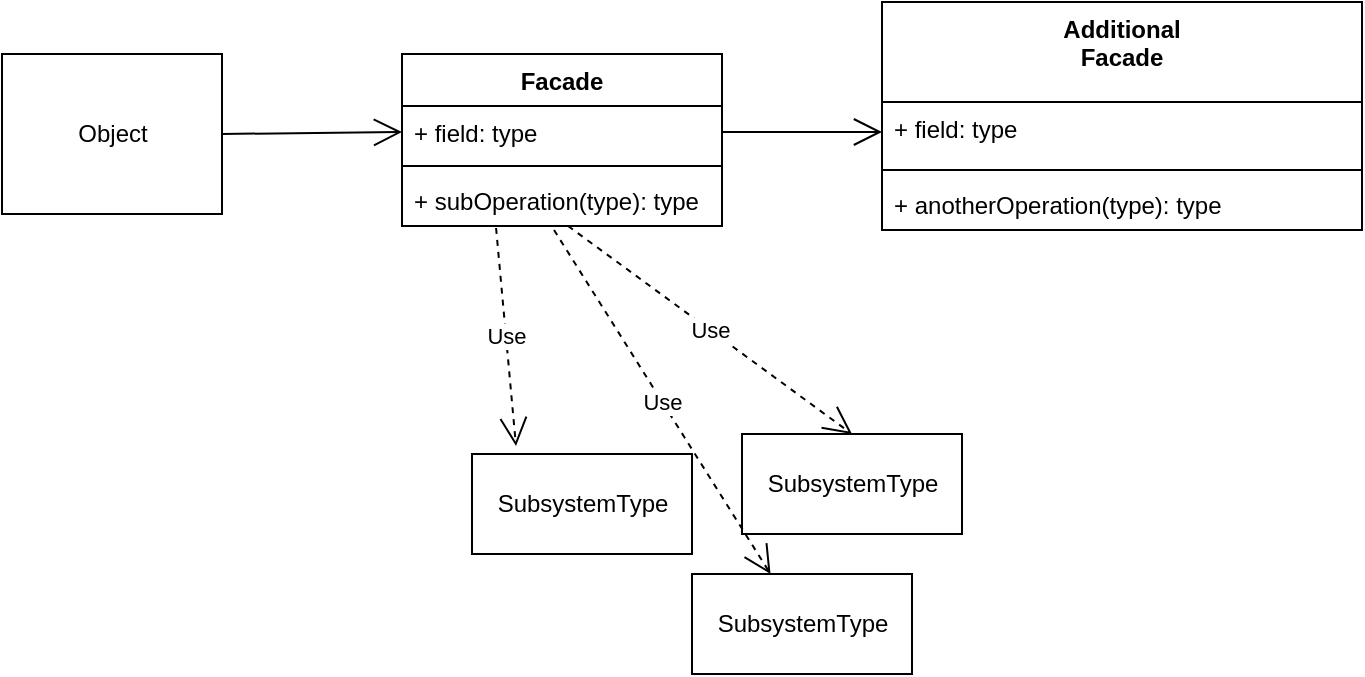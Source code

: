 <mxfile version="14.2.4" type="embed">
    <diagram id="ANkVTq6bgbqRNX8deRL1" name="Page-1">
        <mxGraphModel dx="1611" dy="1175" grid="1" gridSize="10" guides="1" tooltips="1" connect="1" arrows="1" fold="1" page="1" pageScale="1" pageWidth="850" pageHeight="1100" math="0" shadow="0">
            <root>
                <mxCell id="0"/>
                <mxCell id="1" parent="0"/>
                <mxCell id="2" value="Object" style="html=1;" parent="1" vertex="1">
                    <mxGeometry x="80" y="360" width="110" height="80" as="geometry"/>
                </mxCell>
                <mxCell id="3" value="Facade" style="swimlane;fontStyle=1;align=center;verticalAlign=top;childLayout=stackLayout;horizontal=1;startSize=26;horizontalStack=0;resizeParent=1;resizeParentMax=0;resizeLast=0;collapsible=1;marginBottom=0;" parent="1" vertex="1">
                    <mxGeometry x="280" y="360" width="160" height="86" as="geometry">
                        <mxRectangle x="280" y="360" width="70" height="26" as="alternateBounds"/>
                    </mxGeometry>
                </mxCell>
                <mxCell id="4" value="+ field: type" style="text;strokeColor=none;fillColor=none;align=left;verticalAlign=top;spacingLeft=4;spacingRight=4;overflow=hidden;rotatable=0;points=[[0,0.5],[1,0.5]];portConstraint=eastwest;" parent="3" vertex="1">
                    <mxGeometry y="26" width="160" height="26" as="geometry"/>
                </mxCell>
                <mxCell id="5" value="" style="line;strokeWidth=1;fillColor=none;align=left;verticalAlign=middle;spacingTop=-1;spacingLeft=3;spacingRight=3;rotatable=0;labelPosition=right;points=[];portConstraint=eastwest;" parent="3" vertex="1">
                    <mxGeometry y="52" width="160" height="8" as="geometry"/>
                </mxCell>
                <mxCell id="6" value="+ subOperation(type): type" style="text;strokeColor=none;fillColor=none;align=left;verticalAlign=top;spacingLeft=4;spacingRight=4;overflow=hidden;rotatable=0;points=[[0,0.5],[1,0.5]];portConstraint=eastwest;" parent="3" vertex="1">
                    <mxGeometry y="60" width="160" height="26" as="geometry"/>
                </mxCell>
                <mxCell id="11" value="SubsystemType" style="html=1;" parent="1" vertex="1">
                    <mxGeometry x="450" y="550" width="110" height="50" as="geometry"/>
                </mxCell>
                <mxCell id="12" value="SubsystemType" style="html=1;" parent="1" vertex="1">
                    <mxGeometry x="315" y="560" width="110" height="50" as="geometry"/>
                </mxCell>
                <mxCell id="13" value="SubsystemType" style="html=1;" parent="1" vertex="1">
                    <mxGeometry x="425" y="620" width="110" height="50" as="geometry"/>
                </mxCell>
                <mxCell id="14" value="Use" style="endArrow=open;endSize=12;dashed=1;html=1;exitX=0.294;exitY=1.038;exitDx=0;exitDy=0;exitPerimeter=0;entryX=0.2;entryY=-0.08;entryDx=0;entryDy=0;entryPerimeter=0;" parent="1" source="6" target="12" edge="1">
                    <mxGeometry width="160" relative="1" as="geometry">
                        <mxPoint x="420" y="570" as="sourcePoint"/>
                        <mxPoint x="580" y="570" as="targetPoint"/>
                    </mxGeometry>
                </mxCell>
                <mxCell id="15" value="Use" style="endArrow=open;endSize=12;dashed=1;html=1;exitX=0.519;exitY=1;exitDx=0;exitDy=0;exitPerimeter=0;entryX=0.5;entryY=0;entryDx=0;entryDy=0;" parent="1" source="6" target="11" edge="1">
                    <mxGeometry width="160" relative="1" as="geometry">
                        <mxPoint x="337.04" y="456.988" as="sourcePoint"/>
                        <mxPoint x="347" y="566" as="targetPoint"/>
                    </mxGeometry>
                </mxCell>
                <mxCell id="16" value="Use" style="endArrow=open;endSize=12;dashed=1;html=1;exitX=0.475;exitY=1.077;exitDx=0;exitDy=0;exitPerimeter=0;" parent="1" source="6" target="13" edge="1">
                    <mxGeometry width="160" relative="1" as="geometry">
                        <mxPoint x="373.04" y="456" as="sourcePoint"/>
                        <mxPoint x="515" y="560" as="targetPoint"/>
                    </mxGeometry>
                </mxCell>
                <mxCell id="17" value="" style="endArrow=open;endFill=1;endSize=12;html=1;exitX=1;exitY=0.5;exitDx=0;exitDy=0;entryX=0;entryY=0.5;entryDx=0;entryDy=0;" parent="1" source="2" target="4" edge="1">
                    <mxGeometry width="160" relative="1" as="geometry">
                        <mxPoint x="420" y="570" as="sourcePoint"/>
                        <mxPoint x="270" y="400" as="targetPoint"/>
                    </mxGeometry>
                </mxCell>
                <mxCell id="18" value="" style="endArrow=open;endFill=1;endSize=12;html=1;exitX=1;exitY=0.5;exitDx=0;exitDy=0;entryX=0;entryY=0.5;entryDx=0;entryDy=0;" parent="1" source="4" target="8" edge="1">
                    <mxGeometry width="160" relative="1" as="geometry">
                        <mxPoint x="200" y="410" as="sourcePoint"/>
                        <mxPoint x="290" y="409" as="targetPoint"/>
                    </mxGeometry>
                </mxCell>
                <mxCell id="7" value="Additional&#10;Facade" style="swimlane;fontStyle=1;align=center;verticalAlign=top;childLayout=stackLayout;horizontal=1;startSize=50;horizontalStack=0;resizeParent=1;resizeParentMax=0;resizeLast=0;collapsible=1;marginBottom=0;" parent="1" vertex="1">
                    <mxGeometry x="520" y="334" width="240" height="114" as="geometry"/>
                </mxCell>
                <mxCell id="8" value="+ field: type" style="text;strokeColor=none;fillColor=none;align=left;verticalAlign=top;spacingLeft=4;spacingRight=4;overflow=hidden;rotatable=0;points=[[0,0.5],[1,0.5]];portConstraint=eastwest;" parent="7" vertex="1">
                    <mxGeometry y="50" width="240" height="30" as="geometry"/>
                </mxCell>
                <mxCell id="9" value="" style="line;strokeWidth=1;fillColor=none;align=left;verticalAlign=middle;spacingTop=-1;spacingLeft=3;spacingRight=3;rotatable=0;labelPosition=right;points=[];portConstraint=eastwest;" parent="7" vertex="1">
                    <mxGeometry y="80" width="240" height="8" as="geometry"/>
                </mxCell>
                <mxCell id="10" value="+ anotherOperation(type): type" style="text;strokeColor=none;fillColor=none;align=left;verticalAlign=top;spacingLeft=4;spacingRight=4;overflow=hidden;rotatable=0;points=[[0,0.5],[1,0.5]];portConstraint=eastwest;" parent="7" vertex="1">
                    <mxGeometry y="88" width="240" height="26" as="geometry"/>
                </mxCell>
            </root>
        </mxGraphModel>
    </diagram>
</mxfile>